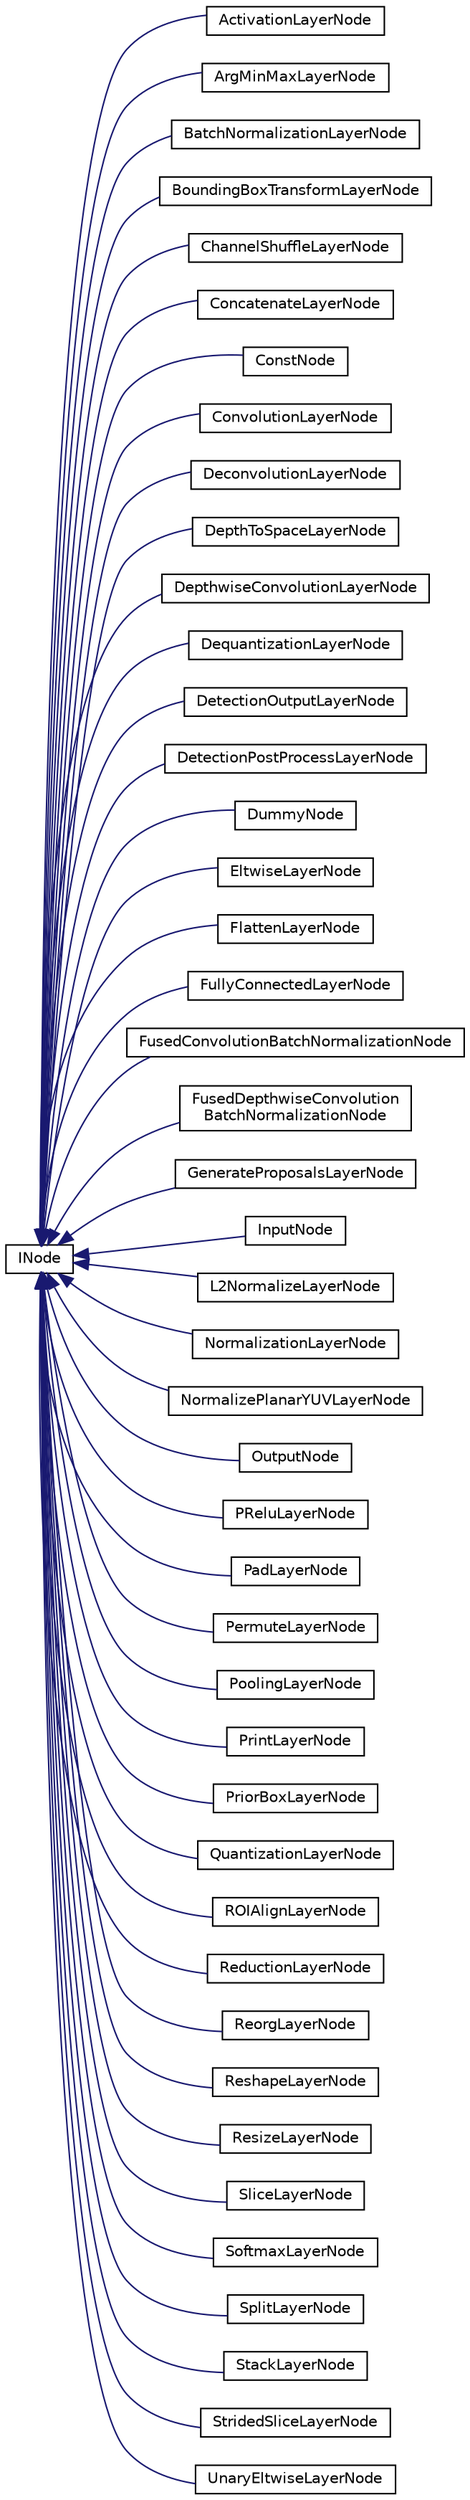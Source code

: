 digraph "Graphical Class Hierarchy"
{
 // LATEX_PDF_SIZE
  edge [fontname="Helvetica",fontsize="10",labelfontname="Helvetica",labelfontsize="10"];
  node [fontname="Helvetica",fontsize="10",shape=record];
  rankdir="LR";
  Node0 [label="INode",height=0.2,width=0.4,color="black", fillcolor="white", style="filled",URL="$classarm__compute_1_1graph_1_1_i_node.xhtml",tooltip="Node interface."];
  Node0 -> Node1 [dir="back",color="midnightblue",fontsize="10",style="solid",fontname="Helvetica"];
  Node1 [label="ActivationLayerNode",height=0.2,width=0.4,color="black", fillcolor="white", style="filled",URL="$classarm__compute_1_1graph_1_1_activation_layer_node.xhtml",tooltip="Activation Layer node."];
  Node0 -> Node2 [dir="back",color="midnightblue",fontsize="10",style="solid",fontname="Helvetica"];
  Node2 [label="ArgMinMaxLayerNode",height=0.2,width=0.4,color="black", fillcolor="white", style="filled",URL="$classarm__compute_1_1graph_1_1_arg_min_max_layer_node.xhtml",tooltip="Arg Min/Max Layer node."];
  Node0 -> Node3 [dir="back",color="midnightblue",fontsize="10",style="solid",fontname="Helvetica"];
  Node3 [label="BatchNormalizationLayerNode",height=0.2,width=0.4,color="black", fillcolor="white", style="filled",URL="$classarm__compute_1_1graph_1_1_batch_normalization_layer_node.xhtml",tooltip="Batch Normalization Layer node."];
  Node0 -> Node4 [dir="back",color="midnightblue",fontsize="10",style="solid",fontname="Helvetica"];
  Node4 [label="BoundingBoxTransformLayerNode",height=0.2,width=0.4,color="black", fillcolor="white", style="filled",URL="$classarm__compute_1_1graph_1_1_bounding_box_transform_layer_node.xhtml",tooltip="Bounding Box Transform Layer node."];
  Node0 -> Node5 [dir="back",color="midnightblue",fontsize="10",style="solid",fontname="Helvetica"];
  Node5 [label="ChannelShuffleLayerNode",height=0.2,width=0.4,color="black", fillcolor="white", style="filled",URL="$classarm__compute_1_1graph_1_1_channel_shuffle_layer_node.xhtml",tooltip="Channel Shuffle Layer node."];
  Node0 -> Node6 [dir="back",color="midnightblue",fontsize="10",style="solid",fontname="Helvetica"];
  Node6 [label="ConcatenateLayerNode",height=0.2,width=0.4,color="black", fillcolor="white", style="filled",URL="$classarm__compute_1_1graph_1_1_concatenate_layer_node.xhtml",tooltip="Concatenation Layer node."];
  Node0 -> Node7 [dir="back",color="midnightblue",fontsize="10",style="solid",fontname="Helvetica"];
  Node7 [label="ConstNode",height=0.2,width=0.4,color="black", fillcolor="white", style="filled",URL="$classarm__compute_1_1graph_1_1_const_node.xhtml",tooltip="Const node."];
  Node0 -> Node8 [dir="back",color="midnightblue",fontsize="10",style="solid",fontname="Helvetica"];
  Node8 [label="ConvolutionLayerNode",height=0.2,width=0.4,color="black", fillcolor="white", style="filled",URL="$classarm__compute_1_1graph_1_1_convolution_layer_node.xhtml",tooltip="Convolution Layer node."];
  Node0 -> Node9 [dir="back",color="midnightblue",fontsize="10",style="solid",fontname="Helvetica"];
  Node9 [label="DeconvolutionLayerNode",height=0.2,width=0.4,color="black", fillcolor="white", style="filled",URL="$classarm__compute_1_1graph_1_1_deconvolution_layer_node.xhtml",tooltip="Deconvolution Layer node."];
  Node0 -> Node10 [dir="back",color="midnightblue",fontsize="10",style="solid",fontname="Helvetica"];
  Node10 [label="DepthToSpaceLayerNode",height=0.2,width=0.4,color="black", fillcolor="white", style="filled",URL="$classarm__compute_1_1graph_1_1_depth_to_space_layer_node.xhtml",tooltip="DepthToSpace Layer node."];
  Node0 -> Node11 [dir="back",color="midnightblue",fontsize="10",style="solid",fontname="Helvetica"];
  Node11 [label="DepthwiseConvolutionLayerNode",height=0.2,width=0.4,color="black", fillcolor="white", style="filled",URL="$classarm__compute_1_1graph_1_1_depthwise_convolution_layer_node.xhtml",tooltip="Depthwise Convolution Layer node."];
  Node0 -> Node12 [dir="back",color="midnightblue",fontsize="10",style="solid",fontname="Helvetica"];
  Node12 [label="DequantizationLayerNode",height=0.2,width=0.4,color="black", fillcolor="white", style="filled",URL="$classarm__compute_1_1graph_1_1_dequantization_layer_node.xhtml",tooltip="Dequantize Layer node."];
  Node0 -> Node13 [dir="back",color="midnightblue",fontsize="10",style="solid",fontname="Helvetica"];
  Node13 [label="DetectionOutputLayerNode",height=0.2,width=0.4,color="black", fillcolor="white", style="filled",URL="$classarm__compute_1_1graph_1_1_detection_output_layer_node.xhtml",tooltip="DetectionOutput Layer node."];
  Node0 -> Node14 [dir="back",color="midnightblue",fontsize="10",style="solid",fontname="Helvetica"];
  Node14 [label="DetectionPostProcessLayerNode",height=0.2,width=0.4,color="black", fillcolor="white", style="filled",URL="$classarm__compute_1_1graph_1_1_detection_post_process_layer_node.xhtml",tooltip="DetectionPostProcess Layer node."];
  Node0 -> Node15 [dir="back",color="midnightblue",fontsize="10",style="solid",fontname="Helvetica"];
  Node15 [label="DummyNode",height=0.2,width=0.4,color="black", fillcolor="white", style="filled",URL="$classarm__compute_1_1graph_1_1_dummy_node.xhtml",tooltip="Dummy Layer node."];
  Node0 -> Node16 [dir="back",color="midnightblue",fontsize="10",style="solid",fontname="Helvetica"];
  Node16 [label="EltwiseLayerNode",height=0.2,width=0.4,color="black", fillcolor="white", style="filled",URL="$classarm__compute_1_1graph_1_1_eltwise_layer_node.xhtml",tooltip="Eltwise Layer node."];
  Node0 -> Node17 [dir="back",color="midnightblue",fontsize="10",style="solid",fontname="Helvetica"];
  Node17 [label="FlattenLayerNode",height=0.2,width=0.4,color="black", fillcolor="white", style="filled",URL="$classarm__compute_1_1graph_1_1_flatten_layer_node.xhtml",tooltip="Flatten Layer node."];
  Node0 -> Node18 [dir="back",color="midnightblue",fontsize="10",style="solid",fontname="Helvetica"];
  Node18 [label="FullyConnectedLayerNode",height=0.2,width=0.4,color="black", fillcolor="white", style="filled",URL="$classarm__compute_1_1graph_1_1_fully_connected_layer_node.xhtml",tooltip="Fully Connected Layer node."];
  Node0 -> Node19 [dir="back",color="midnightblue",fontsize="10",style="solid",fontname="Helvetica"];
  Node19 [label="FusedConvolutionBatchNormalizationNode",height=0.2,width=0.4,color="black", fillcolor="white", style="filled",URL="$classarm__compute_1_1graph_1_1_fused_convolution_batch_normalization_node.xhtml",tooltip="Batch Normalization node."];
  Node0 -> Node20 [dir="back",color="midnightblue",fontsize="10",style="solid",fontname="Helvetica"];
  Node20 [label="FusedDepthwiseConvolution\lBatchNormalizationNode",height=0.2,width=0.4,color="black", fillcolor="white", style="filled",URL="$classarm__compute_1_1graph_1_1_fused_depthwise_convolution_batch_normalization_node.xhtml",tooltip="Fused Depthwise Convolution Batch Normalization node."];
  Node0 -> Node21 [dir="back",color="midnightblue",fontsize="10",style="solid",fontname="Helvetica"];
  Node21 [label="GenerateProposalsLayerNode",height=0.2,width=0.4,color="black", fillcolor="white", style="filled",URL="$classarm__compute_1_1graph_1_1_generate_proposals_layer_node.xhtml",tooltip="Generate Proposals Layer node."];
  Node0 -> Node22 [dir="back",color="midnightblue",fontsize="10",style="solid",fontname="Helvetica"];
  Node22 [label="InputNode",height=0.2,width=0.4,color="black", fillcolor="white", style="filled",URL="$classarm__compute_1_1graph_1_1_input_node.xhtml",tooltip="Input Layer node."];
  Node0 -> Node23 [dir="back",color="midnightblue",fontsize="10",style="solid",fontname="Helvetica"];
  Node23 [label="L2NormalizeLayerNode",height=0.2,width=0.4,color="black", fillcolor="white", style="filled",URL="$classarm__compute_1_1graph_1_1_l2_normalize_layer_node.xhtml",tooltip="L2Normalize Layer node."];
  Node0 -> Node24 [dir="back",color="midnightblue",fontsize="10",style="solid",fontname="Helvetica"];
  Node24 [label="NormalizationLayerNode",height=0.2,width=0.4,color="black", fillcolor="white", style="filled",URL="$classarm__compute_1_1graph_1_1_normalization_layer_node.xhtml",tooltip="Normalization Layer node."];
  Node0 -> Node25 [dir="back",color="midnightblue",fontsize="10",style="solid",fontname="Helvetica"];
  Node25 [label="NormalizePlanarYUVLayerNode",height=0.2,width=0.4,color="black", fillcolor="white", style="filled",URL="$classarm__compute_1_1graph_1_1_normalize_planar_y_u_v_layer_node.xhtml",tooltip="Batch Normalization Layer node."];
  Node0 -> Node26 [dir="back",color="midnightblue",fontsize="10",style="solid",fontname="Helvetica"];
  Node26 [label="OutputNode",height=0.2,width=0.4,color="black", fillcolor="white", style="filled",URL="$classarm__compute_1_1graph_1_1_output_node.xhtml",tooltip="Output Layer node."];
  Node0 -> Node27 [dir="back",color="midnightblue",fontsize="10",style="solid",fontname="Helvetica"];
  Node27 [label="PReluLayerNode",height=0.2,width=0.4,color="black", fillcolor="white", style="filled",URL="$classarm__compute_1_1graph_1_1_p_relu_layer_node.xhtml",tooltip="PRelu Layer node."];
  Node0 -> Node28 [dir="back",color="midnightblue",fontsize="10",style="solid",fontname="Helvetica"];
  Node28 [label="PadLayerNode",height=0.2,width=0.4,color="black", fillcolor="white", style="filled",URL="$classarm__compute_1_1graph_1_1_pad_layer_node.xhtml",tooltip="Pad Layer node."];
  Node0 -> Node29 [dir="back",color="midnightblue",fontsize="10",style="solid",fontname="Helvetica"];
  Node29 [label="PermuteLayerNode",height=0.2,width=0.4,color="black", fillcolor="white", style="filled",URL="$classarm__compute_1_1graph_1_1_permute_layer_node.xhtml",tooltip="Permute Layer node."];
  Node0 -> Node30 [dir="back",color="midnightblue",fontsize="10",style="solid",fontname="Helvetica"];
  Node30 [label="PoolingLayerNode",height=0.2,width=0.4,color="black", fillcolor="white", style="filled",URL="$classarm__compute_1_1graph_1_1_pooling_layer_node.xhtml",tooltip="Pooling Layer node."];
  Node0 -> Node31 [dir="back",color="midnightblue",fontsize="10",style="solid",fontname="Helvetica"];
  Node31 [label="PrintLayerNode",height=0.2,width=0.4,color="black", fillcolor="white", style="filled",URL="$classarm__compute_1_1graph_1_1_print_layer_node.xhtml",tooltip="Print Layer node."];
  Node0 -> Node32 [dir="back",color="midnightblue",fontsize="10",style="solid",fontname="Helvetica"];
  Node32 [label="PriorBoxLayerNode",height=0.2,width=0.4,color="black", fillcolor="white", style="filled",URL="$classarm__compute_1_1graph_1_1_prior_box_layer_node.xhtml",tooltip="PriorBox Layer node."];
  Node0 -> Node33 [dir="back",color="midnightblue",fontsize="10",style="solid",fontname="Helvetica"];
  Node33 [label="QuantizationLayerNode",height=0.2,width=0.4,color="black", fillcolor="white", style="filled",URL="$classarm__compute_1_1graph_1_1_quantization_layer_node.xhtml",tooltip="Quantization Layer node."];
  Node0 -> Node34 [dir="back",color="midnightblue",fontsize="10",style="solid",fontname="Helvetica"];
  Node34 [label="ROIAlignLayerNode",height=0.2,width=0.4,color="black", fillcolor="white", style="filled",URL="$classarm__compute_1_1graph_1_1_r_o_i_align_layer_node.xhtml",tooltip="ROI Align node."];
  Node0 -> Node35 [dir="back",color="midnightblue",fontsize="10",style="solid",fontname="Helvetica"];
  Node35 [label="ReductionLayerNode",height=0.2,width=0.4,color="black", fillcolor="white", style="filled",URL="$classarm__compute_1_1graph_1_1_reduction_layer_node.xhtml",tooltip="Reduction Operation node."];
  Node0 -> Node36 [dir="back",color="midnightblue",fontsize="10",style="solid",fontname="Helvetica"];
  Node36 [label="ReorgLayerNode",height=0.2,width=0.4,color="black", fillcolor="white", style="filled",URL="$classarm__compute_1_1graph_1_1_reorg_layer_node.xhtml",tooltip="Reorg Layer node."];
  Node0 -> Node37 [dir="back",color="midnightblue",fontsize="10",style="solid",fontname="Helvetica"];
  Node37 [label="ReshapeLayerNode",height=0.2,width=0.4,color="black", fillcolor="white", style="filled",URL="$classarm__compute_1_1graph_1_1_reshape_layer_node.xhtml",tooltip="Reshape Layer node."];
  Node0 -> Node38 [dir="back",color="midnightblue",fontsize="10",style="solid",fontname="Helvetica"];
  Node38 [label="ResizeLayerNode",height=0.2,width=0.4,color="black", fillcolor="white", style="filled",URL="$classarm__compute_1_1graph_1_1_resize_layer_node.xhtml",tooltip="Resize Layer node."];
  Node0 -> Node39 [dir="back",color="midnightblue",fontsize="10",style="solid",fontname="Helvetica"];
  Node39 [label="SliceLayerNode",height=0.2,width=0.4,color="black", fillcolor="white", style="filled",URL="$classarm__compute_1_1graph_1_1_slice_layer_node.xhtml",tooltip="Slice Layer node."];
  Node0 -> Node40 [dir="back",color="midnightblue",fontsize="10",style="solid",fontname="Helvetica"];
  Node40 [label="SoftmaxLayerNode",height=0.2,width=0.4,color="black", fillcolor="white", style="filled",URL="$classarm__compute_1_1graph_1_1_softmax_layer_node.xhtml",tooltip="Softmax Layer node."];
  Node0 -> Node41 [dir="back",color="midnightblue",fontsize="10",style="solid",fontname="Helvetica"];
  Node41 [label="SplitLayerNode",height=0.2,width=0.4,color="black", fillcolor="white", style="filled",URL="$classarm__compute_1_1graph_1_1_split_layer_node.xhtml",tooltip="Split Layer node."];
  Node0 -> Node42 [dir="back",color="midnightblue",fontsize="10",style="solid",fontname="Helvetica"];
  Node42 [label="StackLayerNode",height=0.2,width=0.4,color="black", fillcolor="white", style="filled",URL="$classarm__compute_1_1graph_1_1_stack_layer_node.xhtml",tooltip="Stack Layer node."];
  Node0 -> Node43 [dir="back",color="midnightblue",fontsize="10",style="solid",fontname="Helvetica"];
  Node43 [label="StridedSliceLayerNode",height=0.2,width=0.4,color="black", fillcolor="white", style="filled",URL="$classarm__compute_1_1graph_1_1_strided_slice_layer_node.xhtml",tooltip="Slice Layer node."];
  Node0 -> Node44 [dir="back",color="midnightblue",fontsize="10",style="solid",fontname="Helvetica"];
  Node44 [label="UnaryEltwiseLayerNode",height=0.2,width=0.4,color="black", fillcolor="white", style="filled",URL="$classarm__compute_1_1graph_1_1_unary_eltwise_layer_node.xhtml",tooltip="Unary Eltwise Layer node."];
}
